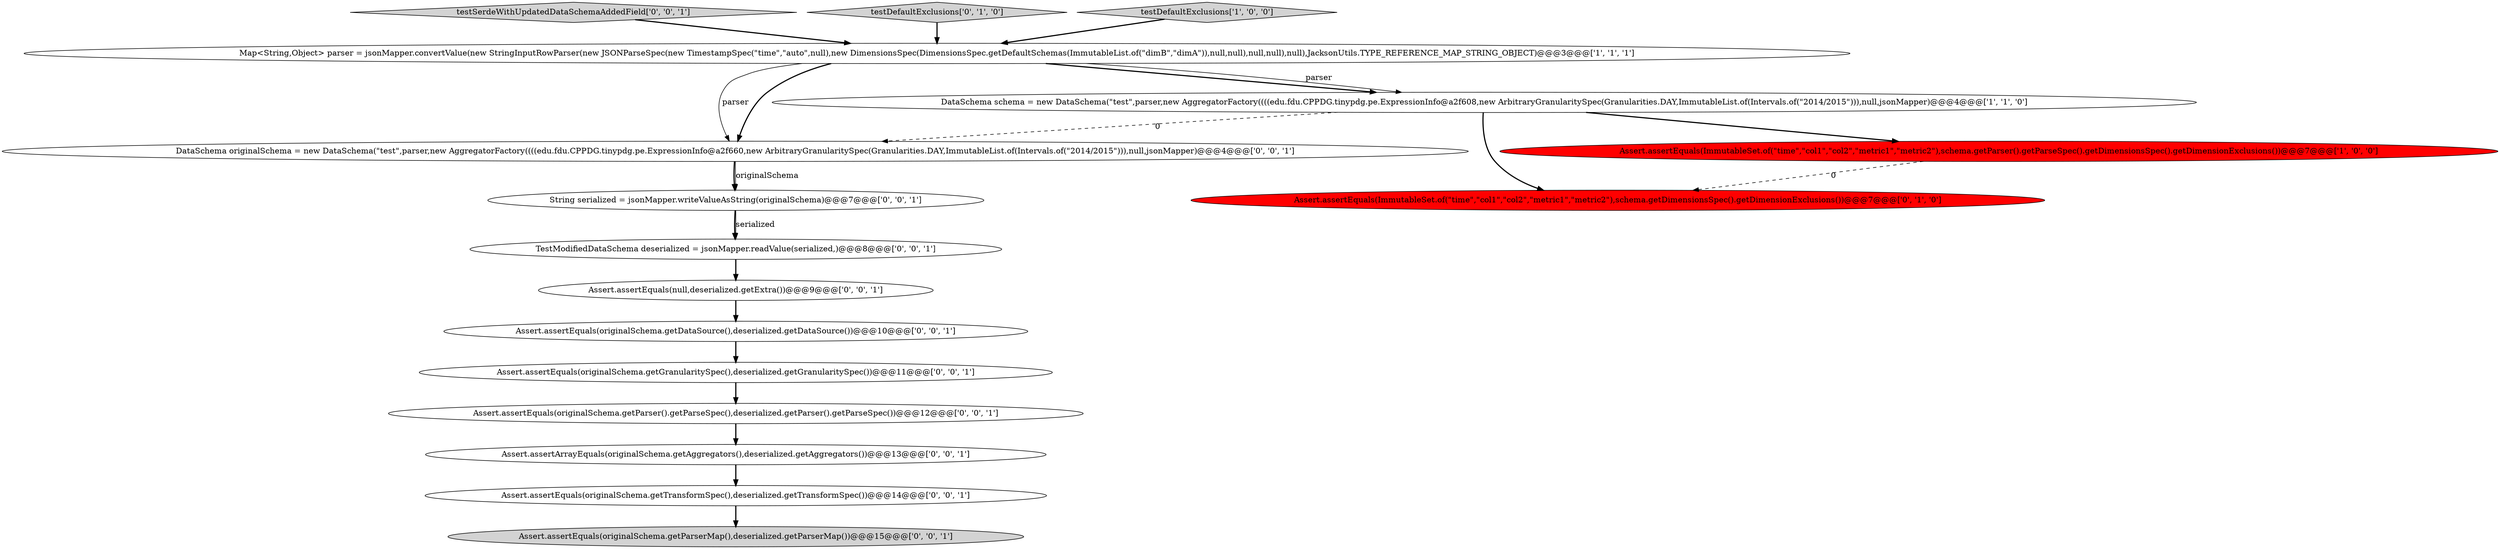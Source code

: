 digraph {
10 [style = filled, label = "Assert.assertEquals(originalSchema.getTransformSpec(),deserialized.getTransformSpec())@@@14@@@['0', '0', '1']", fillcolor = white, shape = ellipse image = "AAA0AAABBB3BBB"];
12 [style = filled, label = "testSerdeWithUpdatedDataSchemaAddedField['0', '0', '1']", fillcolor = lightgray, shape = diamond image = "AAA0AAABBB3BBB"];
14 [style = filled, label = "Assert.assertEquals(originalSchema.getParser().getParseSpec(),deserialized.getParser().getParseSpec())@@@12@@@['0', '0', '1']", fillcolor = white, shape = ellipse image = "AAA0AAABBB3BBB"];
13 [style = filled, label = "DataSchema originalSchema = new DataSchema(\"test\",parser,new AggregatorFactory((((edu.fdu.CPPDG.tinypdg.pe.ExpressionInfo@a2f660,new ArbitraryGranularitySpec(Granularities.DAY,ImmutableList.of(Intervals.of(\"2014/2015\"))),null,jsonMapper)@@@4@@@['0', '0', '1']", fillcolor = white, shape = ellipse image = "AAA0AAABBB3BBB"];
5 [style = filled, label = "Assert.assertEquals(ImmutableSet.of(\"time\",\"col1\",\"col2\",\"metric1\",\"metric2\"),schema.getDimensionsSpec().getDimensionExclusions())@@@7@@@['0', '1', '0']", fillcolor = red, shape = ellipse image = "AAA1AAABBB2BBB"];
3 [style = filled, label = "Map<String,Object> parser = jsonMapper.convertValue(new StringInputRowParser(new JSONParseSpec(new TimestampSpec(\"time\",\"auto\",null),new DimensionsSpec(DimensionsSpec.getDefaultSchemas(ImmutableList.of(\"dimB\",\"dimA\")),null,null),null,null),null),JacksonUtils.TYPE_REFERENCE_MAP_STRING_OBJECT)@@@3@@@['1', '1', '1']", fillcolor = white, shape = ellipse image = "AAA0AAABBB1BBB"];
7 [style = filled, label = "String serialized = jsonMapper.writeValueAsString(originalSchema)@@@7@@@['0', '0', '1']", fillcolor = white, shape = ellipse image = "AAA0AAABBB3BBB"];
4 [style = filled, label = "testDefaultExclusions['0', '1', '0']", fillcolor = lightgray, shape = diamond image = "AAA0AAABBB2BBB"];
1 [style = filled, label = "DataSchema schema = new DataSchema(\"test\",parser,new AggregatorFactory((((edu.fdu.CPPDG.tinypdg.pe.ExpressionInfo@a2f608,new ArbitraryGranularitySpec(Granularities.DAY,ImmutableList.of(Intervals.of(\"2014/2015\"))),null,jsonMapper)@@@4@@@['1', '1', '0']", fillcolor = white, shape = ellipse image = "AAA0AAABBB1BBB"];
8 [style = filled, label = "Assert.assertEquals(originalSchema.getDataSource(),deserialized.getDataSource())@@@10@@@['0', '0', '1']", fillcolor = white, shape = ellipse image = "AAA0AAABBB3BBB"];
6 [style = filled, label = "Assert.assertArrayEquals(originalSchema.getAggregators(),deserialized.getAggregators())@@@13@@@['0', '0', '1']", fillcolor = white, shape = ellipse image = "AAA0AAABBB3BBB"];
11 [style = filled, label = "Assert.assertEquals(originalSchema.getGranularitySpec(),deserialized.getGranularitySpec())@@@11@@@['0', '0', '1']", fillcolor = white, shape = ellipse image = "AAA0AAABBB3BBB"];
9 [style = filled, label = "TestModifiedDataSchema deserialized = jsonMapper.readValue(serialized,)@@@8@@@['0', '0', '1']", fillcolor = white, shape = ellipse image = "AAA0AAABBB3BBB"];
15 [style = filled, label = "Assert.assertEquals(null,deserialized.getExtra())@@@9@@@['0', '0', '1']", fillcolor = white, shape = ellipse image = "AAA0AAABBB3BBB"];
16 [style = filled, label = "Assert.assertEquals(originalSchema.getParserMap(),deserialized.getParserMap())@@@15@@@['0', '0', '1']", fillcolor = lightgray, shape = ellipse image = "AAA0AAABBB3BBB"];
0 [style = filled, label = "testDefaultExclusions['1', '0', '0']", fillcolor = lightgray, shape = diamond image = "AAA0AAABBB1BBB"];
2 [style = filled, label = "Assert.assertEquals(ImmutableSet.of(\"time\",\"col1\",\"col2\",\"metric1\",\"metric2\"),schema.getParser().getParseSpec().getDimensionsSpec().getDimensionExclusions())@@@7@@@['1', '0', '0']", fillcolor = red, shape = ellipse image = "AAA1AAABBB1BBB"];
1->5 [style = bold, label=""];
0->3 [style = bold, label=""];
4->3 [style = bold, label=""];
3->1 [style = bold, label=""];
11->14 [style = bold, label=""];
3->1 [style = solid, label="parser"];
3->13 [style = solid, label="parser"];
1->13 [style = dashed, label="0"];
7->9 [style = bold, label=""];
2->5 [style = dashed, label="0"];
10->16 [style = bold, label=""];
7->9 [style = solid, label="serialized"];
13->7 [style = bold, label=""];
9->15 [style = bold, label=""];
6->10 [style = bold, label=""];
3->13 [style = bold, label=""];
1->2 [style = bold, label=""];
12->3 [style = bold, label=""];
8->11 [style = bold, label=""];
15->8 [style = bold, label=""];
14->6 [style = bold, label=""];
13->7 [style = solid, label="originalSchema"];
}
